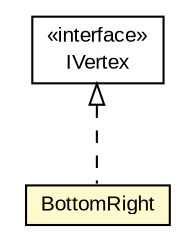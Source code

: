 #!/usr/local/bin/dot
#
# Class diagram 
# Generated by UMLGraph version R5_6-24-gf6e263 (http://www.umlgraph.org/)
#

digraph G {
	edge [fontname="arial",fontsize=10,labelfontname="arial",labelfontsize=10];
	node [fontname="arial",fontsize=10,shape=plaintext];
	nodesep=0.25;
	ranksep=0.5;
	// com.id.droneapi.impl.algorithm.v1.vertex.IVertex
	c915 [label=<<table title="com.id.droneapi.impl.algorithm.v1.vertex.IVertex" border="0" cellborder="1" cellspacing="0" cellpadding="2" port="p" href="./IVertex.html">
		<tr><td><table border="0" cellspacing="0" cellpadding="1">
<tr><td align="center" balign="center"> &#171;interface&#187; </td></tr>
<tr><td align="center" balign="center"> IVertex </td></tr>
		</table></td></tr>
		</table>>, URL="./IVertex.html", fontname="arial", fontcolor="black", fontsize=10.0];
	// com.id.droneapi.impl.algorithm.v1.vertex.BottomRight
	c916 [label=<<table title="com.id.droneapi.impl.algorithm.v1.vertex.BottomRight" border="0" cellborder="1" cellspacing="0" cellpadding="2" port="p" bgcolor="lemonChiffon" href="./BottomRight.html">
		<tr><td><table border="0" cellspacing="0" cellpadding="1">
<tr><td align="center" balign="center"> BottomRight </td></tr>
		</table></td></tr>
		</table>>, URL="./BottomRight.html", fontname="arial", fontcolor="black", fontsize=10.0];
	//com.id.droneapi.impl.algorithm.v1.vertex.BottomRight implements com.id.droneapi.impl.algorithm.v1.vertex.IVertex
	c915:p -> c916:p [dir=back,arrowtail=empty,style=dashed];
}

